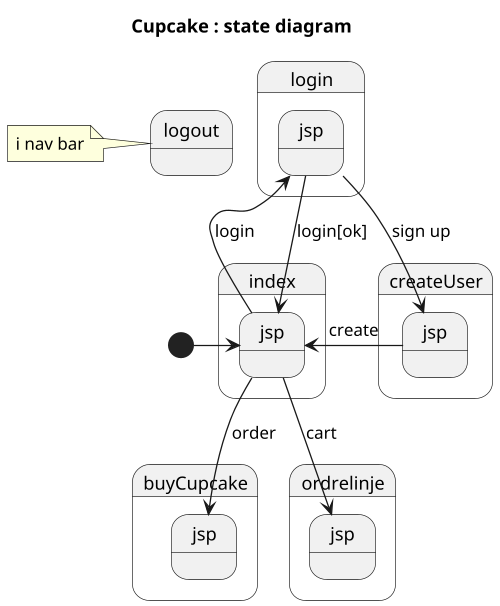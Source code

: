 @startuml
scale 500 width
title Cupcake : state diagram
state index.jsp
state login.jsp
state createUser.jsp
state buyCupcake.jsp
state ordrelinje.jsp
state logout

note left of logout
i nav bar
end note

[*] -> index.jsp
index.jsp --> login.jsp: login
login.jsp --> index.jsp: login[ok]
login.jsp --> createUser.jsp: sign up
createUser.jsp --> index.jsp: create
index.jsp --> buyCupcake.jsp: order
index.jsp --> ordrelinje.jsp: cart

@enduml